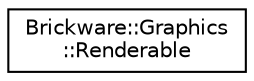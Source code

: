 digraph "Graphical Class Hierarchy"
{
  edge [fontname="Helvetica",fontsize="10",labelfontname="Helvetica",labelfontsize="10"];
  node [fontname="Helvetica",fontsize="10",shape=record];
  rankdir="LR";
  Node1 [label="Brickware::Graphics\l::Renderable",height=0.2,width=0.4,color="black", fillcolor="white", style="filled",URL="$structBrickware_1_1Graphics_1_1Renderable.html"];
}
